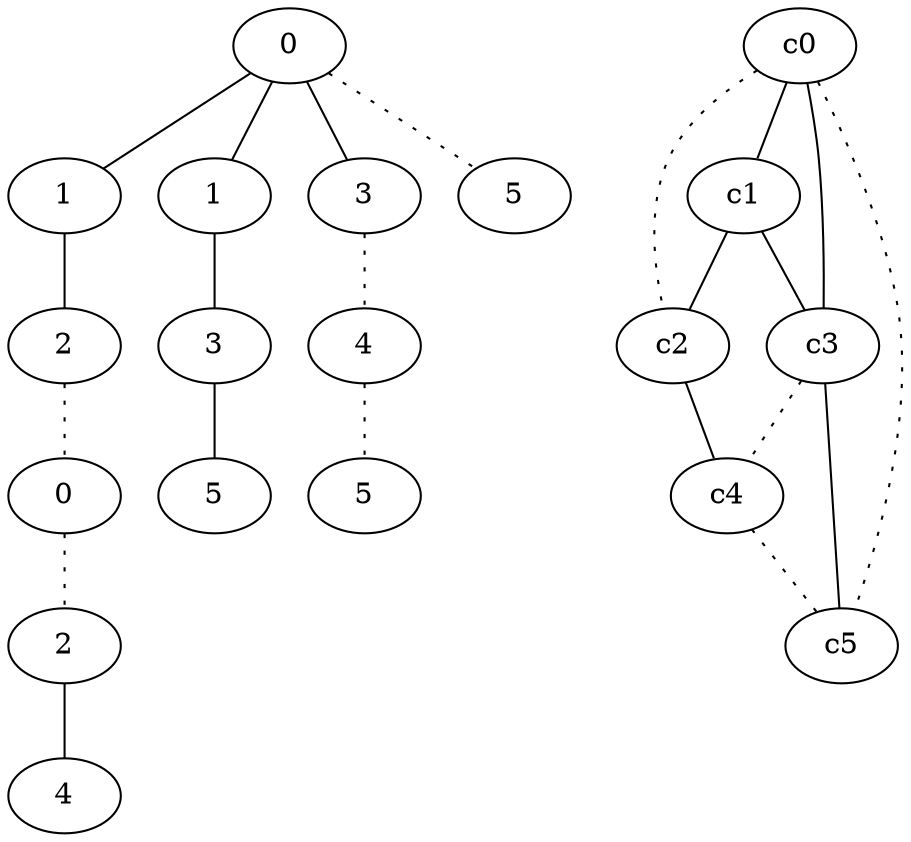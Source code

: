 graph {
a0[label=0];
a1[label=1];
a2[label=2];
a3[label=0];
a4[label=2];
a5[label=4];
a6[label=1];
a7[label=3];
a8[label=5];
a9[label=3];
a10[label=4];
a11[label=5];
a12[label=5];
a0 -- a1;
a0 -- a6;
a0 -- a9;
a0 -- a12 [style=dotted];
a1 -- a2;
a2 -- a3 [style=dotted];
a3 -- a4 [style=dotted];
a4 -- a5;
a6 -- a7;
a7 -- a8;
a9 -- a10 [style=dotted];
a10 -- a11 [style=dotted];
c0 -- c1;
c0 -- c2 [style=dotted];
c0 -- c3;
c0 -- c5 [style=dotted];
c1 -- c2;
c1 -- c3;
c2 -- c4;
c3 -- c4 [style=dotted];
c3 -- c5;
c4 -- c5 [style=dotted];
}
